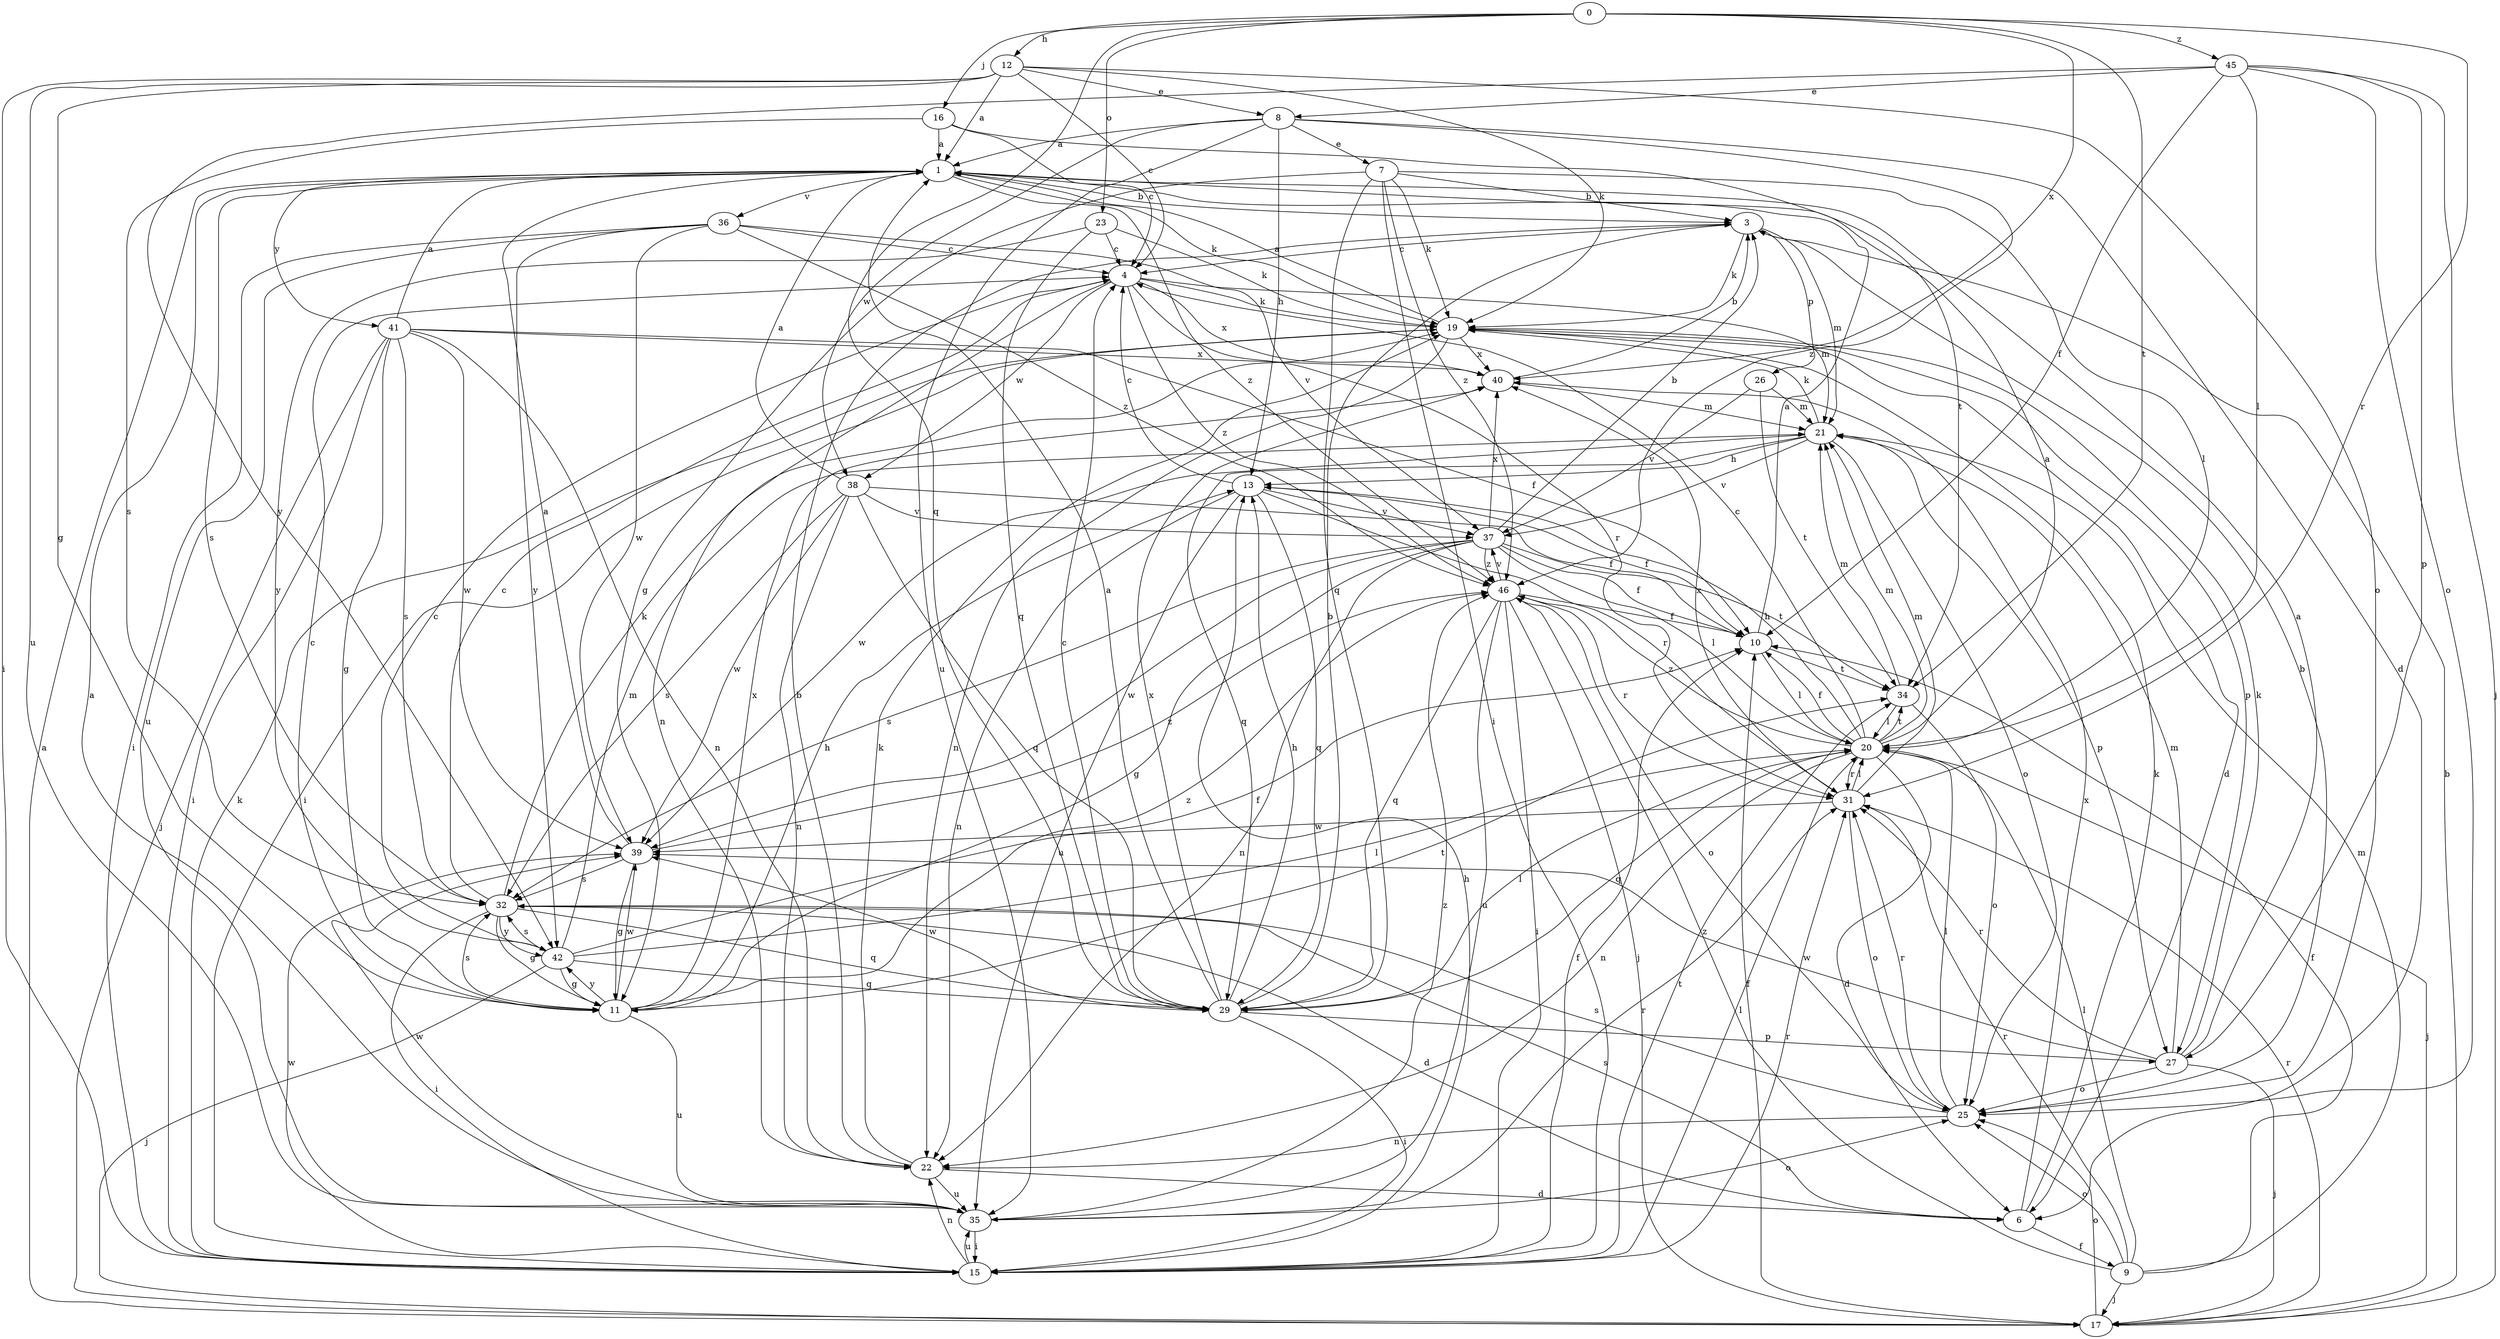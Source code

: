 strict digraph  {
0;
1;
3;
4;
6;
7;
8;
9;
10;
11;
12;
13;
15;
16;
17;
19;
20;
21;
22;
23;
25;
26;
27;
29;
31;
32;
34;
35;
36;
37;
38;
39;
40;
41;
42;
45;
46;
0 -> 12  [label=h];
0 -> 16  [label=j];
0 -> 23  [label=o];
0 -> 29  [label=q];
0 -> 31  [label=r];
0 -> 34  [label=t];
0 -> 40  [label=x];
0 -> 45  [label=z];
1 -> 3  [label=b];
1 -> 19  [label=k];
1 -> 32  [label=s];
1 -> 36  [label=v];
1 -> 41  [label=y];
1 -> 46  [label=z];
3 -> 4  [label=c];
3 -> 19  [label=k];
3 -> 21  [label=m];
3 -> 26  [label=p];
4 -> 19  [label=k];
4 -> 21  [label=m];
4 -> 22  [label=n];
4 -> 31  [label=r];
4 -> 38  [label=w];
4 -> 40  [label=x];
4 -> 46  [label=z];
6 -> 9  [label=f];
6 -> 19  [label=k];
6 -> 32  [label=s];
6 -> 40  [label=x];
7 -> 3  [label=b];
7 -> 11  [label=g];
7 -> 15  [label=i];
7 -> 19  [label=k];
7 -> 20  [label=l];
7 -> 29  [label=q];
7 -> 46  [label=z];
8 -> 1  [label=a];
8 -> 6  [label=d];
8 -> 7  [label=e];
8 -> 13  [label=h];
8 -> 35  [label=u];
8 -> 38  [label=w];
8 -> 46  [label=z];
9 -> 10  [label=f];
9 -> 17  [label=j];
9 -> 20  [label=l];
9 -> 21  [label=m];
9 -> 25  [label=o];
9 -> 31  [label=r];
9 -> 46  [label=z];
10 -> 1  [label=a];
10 -> 20  [label=l];
10 -> 34  [label=t];
11 -> 4  [label=c];
11 -> 13  [label=h];
11 -> 32  [label=s];
11 -> 34  [label=t];
11 -> 35  [label=u];
11 -> 39  [label=w];
11 -> 40  [label=x];
11 -> 42  [label=y];
11 -> 46  [label=z];
12 -> 1  [label=a];
12 -> 4  [label=c];
12 -> 8  [label=e];
12 -> 11  [label=g];
12 -> 15  [label=i];
12 -> 19  [label=k];
12 -> 25  [label=o];
12 -> 35  [label=u];
13 -> 4  [label=c];
13 -> 10  [label=f];
13 -> 22  [label=n];
13 -> 29  [label=q];
13 -> 31  [label=r];
13 -> 35  [label=u];
13 -> 37  [label=v];
15 -> 10  [label=f];
15 -> 13  [label=h];
15 -> 19  [label=k];
15 -> 20  [label=l];
15 -> 22  [label=n];
15 -> 31  [label=r];
15 -> 34  [label=t];
15 -> 35  [label=u];
15 -> 39  [label=w];
16 -> 1  [label=a];
16 -> 4  [label=c];
16 -> 32  [label=s];
16 -> 34  [label=t];
17 -> 1  [label=a];
17 -> 3  [label=b];
17 -> 10  [label=f];
17 -> 25  [label=o];
17 -> 31  [label=r];
19 -> 1  [label=a];
19 -> 6  [label=d];
19 -> 15  [label=i];
19 -> 22  [label=n];
19 -> 27  [label=p];
19 -> 40  [label=x];
20 -> 1  [label=a];
20 -> 4  [label=c];
20 -> 6  [label=d];
20 -> 10  [label=f];
20 -> 13  [label=h];
20 -> 17  [label=j];
20 -> 21  [label=m];
20 -> 22  [label=n];
20 -> 29  [label=q];
20 -> 31  [label=r];
20 -> 34  [label=t];
20 -> 46  [label=z];
21 -> 13  [label=h];
21 -> 19  [label=k];
21 -> 25  [label=o];
21 -> 27  [label=p];
21 -> 29  [label=q];
21 -> 37  [label=v];
21 -> 39  [label=w];
22 -> 3  [label=b];
22 -> 6  [label=d];
22 -> 19  [label=k];
22 -> 35  [label=u];
23 -> 4  [label=c];
23 -> 19  [label=k];
23 -> 29  [label=q];
23 -> 42  [label=y];
25 -> 3  [label=b];
25 -> 20  [label=l];
25 -> 22  [label=n];
25 -> 31  [label=r];
25 -> 32  [label=s];
26 -> 21  [label=m];
26 -> 34  [label=t];
26 -> 37  [label=v];
27 -> 1  [label=a];
27 -> 17  [label=j];
27 -> 19  [label=k];
27 -> 21  [label=m];
27 -> 25  [label=o];
27 -> 31  [label=r];
27 -> 39  [label=w];
29 -> 1  [label=a];
29 -> 3  [label=b];
29 -> 4  [label=c];
29 -> 13  [label=h];
29 -> 15  [label=i];
29 -> 20  [label=l];
29 -> 27  [label=p];
29 -> 39  [label=w];
29 -> 40  [label=x];
31 -> 20  [label=l];
31 -> 21  [label=m];
31 -> 25  [label=o];
31 -> 39  [label=w];
31 -> 40  [label=x];
32 -> 4  [label=c];
32 -> 6  [label=d];
32 -> 11  [label=g];
32 -> 15  [label=i];
32 -> 19  [label=k];
32 -> 29  [label=q];
32 -> 42  [label=y];
34 -> 20  [label=l];
34 -> 21  [label=m];
34 -> 25  [label=o];
35 -> 1  [label=a];
35 -> 15  [label=i];
35 -> 25  [label=o];
35 -> 31  [label=r];
35 -> 39  [label=w];
35 -> 46  [label=z];
36 -> 4  [label=c];
36 -> 15  [label=i];
36 -> 35  [label=u];
36 -> 37  [label=v];
36 -> 39  [label=w];
36 -> 42  [label=y];
36 -> 46  [label=z];
37 -> 3  [label=b];
37 -> 10  [label=f];
37 -> 11  [label=g];
37 -> 20  [label=l];
37 -> 22  [label=n];
37 -> 32  [label=s];
37 -> 34  [label=t];
37 -> 39  [label=w];
37 -> 40  [label=x];
37 -> 46  [label=z];
38 -> 1  [label=a];
38 -> 10  [label=f];
38 -> 22  [label=n];
38 -> 29  [label=q];
38 -> 32  [label=s];
38 -> 37  [label=v];
38 -> 39  [label=w];
39 -> 1  [label=a];
39 -> 11  [label=g];
39 -> 32  [label=s];
39 -> 46  [label=z];
40 -> 3  [label=b];
40 -> 21  [label=m];
41 -> 1  [label=a];
41 -> 10  [label=f];
41 -> 11  [label=g];
41 -> 15  [label=i];
41 -> 17  [label=j];
41 -> 22  [label=n];
41 -> 32  [label=s];
41 -> 39  [label=w];
41 -> 40  [label=x];
42 -> 4  [label=c];
42 -> 10  [label=f];
42 -> 11  [label=g];
42 -> 17  [label=j];
42 -> 20  [label=l];
42 -> 21  [label=m];
42 -> 29  [label=q];
42 -> 32  [label=s];
45 -> 8  [label=e];
45 -> 10  [label=f];
45 -> 17  [label=j];
45 -> 20  [label=l];
45 -> 25  [label=o];
45 -> 27  [label=p];
45 -> 42  [label=y];
46 -> 10  [label=f];
46 -> 15  [label=i];
46 -> 17  [label=j];
46 -> 25  [label=o];
46 -> 29  [label=q];
46 -> 31  [label=r];
46 -> 35  [label=u];
46 -> 37  [label=v];
}
